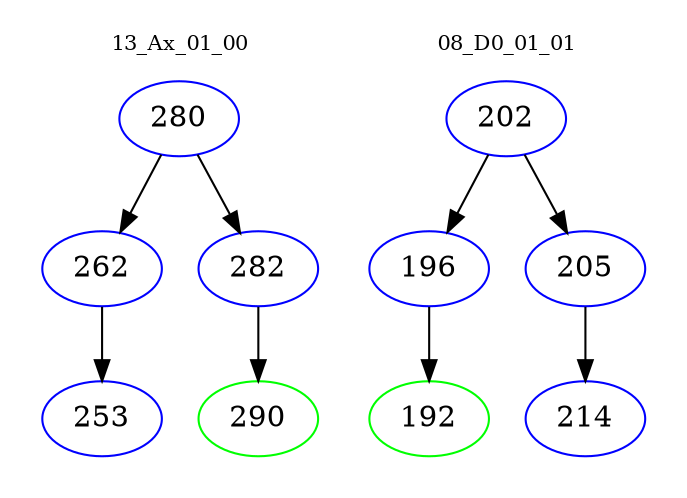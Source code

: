 digraph{
subgraph cluster_0 {
color = white
label = "13_Ax_01_00";
fontsize=10;
T0_280 [label="280", color="blue"]
T0_280 -> T0_262 [color="black"]
T0_262 [label="262", color="blue"]
T0_262 -> T0_253 [color="black"]
T0_253 [label="253", color="blue"]
T0_280 -> T0_282 [color="black"]
T0_282 [label="282", color="blue"]
T0_282 -> T0_290 [color="black"]
T0_290 [label="290", color="green"]
}
subgraph cluster_1 {
color = white
label = "08_D0_01_01";
fontsize=10;
T1_202 [label="202", color="blue"]
T1_202 -> T1_196 [color="black"]
T1_196 [label="196", color="blue"]
T1_196 -> T1_192 [color="black"]
T1_192 [label="192", color="green"]
T1_202 -> T1_205 [color="black"]
T1_205 [label="205", color="blue"]
T1_205 -> T1_214 [color="black"]
T1_214 [label="214", color="blue"]
}
}
